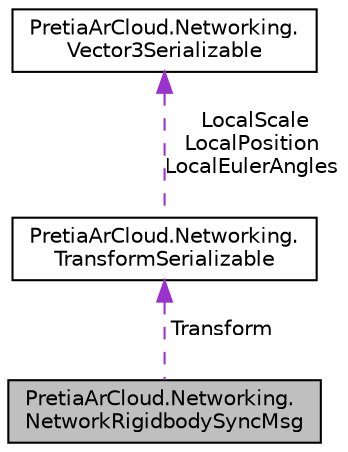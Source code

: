 digraph "PretiaArCloud.Networking.NetworkRigidbodySyncMsg"
{
 // LATEX_PDF_SIZE
  edge [fontname="Helvetica",fontsize="10",labelfontname="Helvetica",labelfontsize="10"];
  node [fontname="Helvetica",fontsize="10",shape=record];
  Node1 [label="PretiaArCloud.Networking.\lNetworkRigidbodySyncMsg",height=0.2,width=0.4,color="black", fillcolor="grey75", style="filled", fontcolor="black",tooltip=" "];
  Node2 -> Node1 [dir="back",color="darkorchid3",fontsize="10",style="dashed",label=" Transform" ,fontname="Helvetica"];
  Node2 [label="PretiaArCloud.Networking.\lTransformSerializable",height=0.2,width=0.4,color="black", fillcolor="white", style="filled",URL="$structPretiaArCloud_1_1Networking_1_1TransformSerializable.html",tooltip=" "];
  Node3 -> Node2 [dir="back",color="darkorchid3",fontsize="10",style="dashed",label=" LocalScale\nLocalPosition\nLocalEulerAngles" ,fontname="Helvetica"];
  Node3 [label="PretiaArCloud.Networking.\lVector3Serializable",height=0.2,width=0.4,color="black", fillcolor="white", style="filled",URL="$structPretiaArCloud_1_1Networking_1_1Vector3Serializable.html",tooltip=" "];
}
